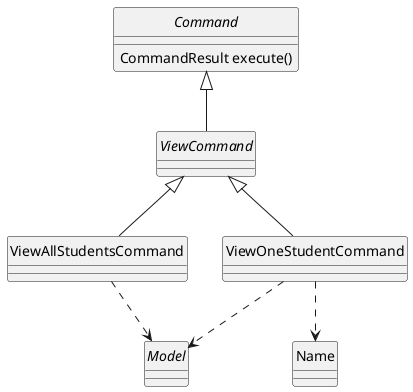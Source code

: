 @startuml
skinparam backgroundColor #ffffff
skinparam classAttributeIconSize 0
hide circle

abstract class Command {
CommandResult execute()
}
abstract class ViewCommand
class ViewAllStudentsCommand
class ViewOneStudentCommand
interface Model
class Name

Command <|-- ViewCommand

ViewCommand <|-- ViewAllStudentsCommand
ViewCommand <|-- ViewOneStudentCommand

ViewAllStudentsCommand ..> Model
ViewOneStudentCommand ..> Model
ViewOneStudentCommand ..> Name

@enduml
